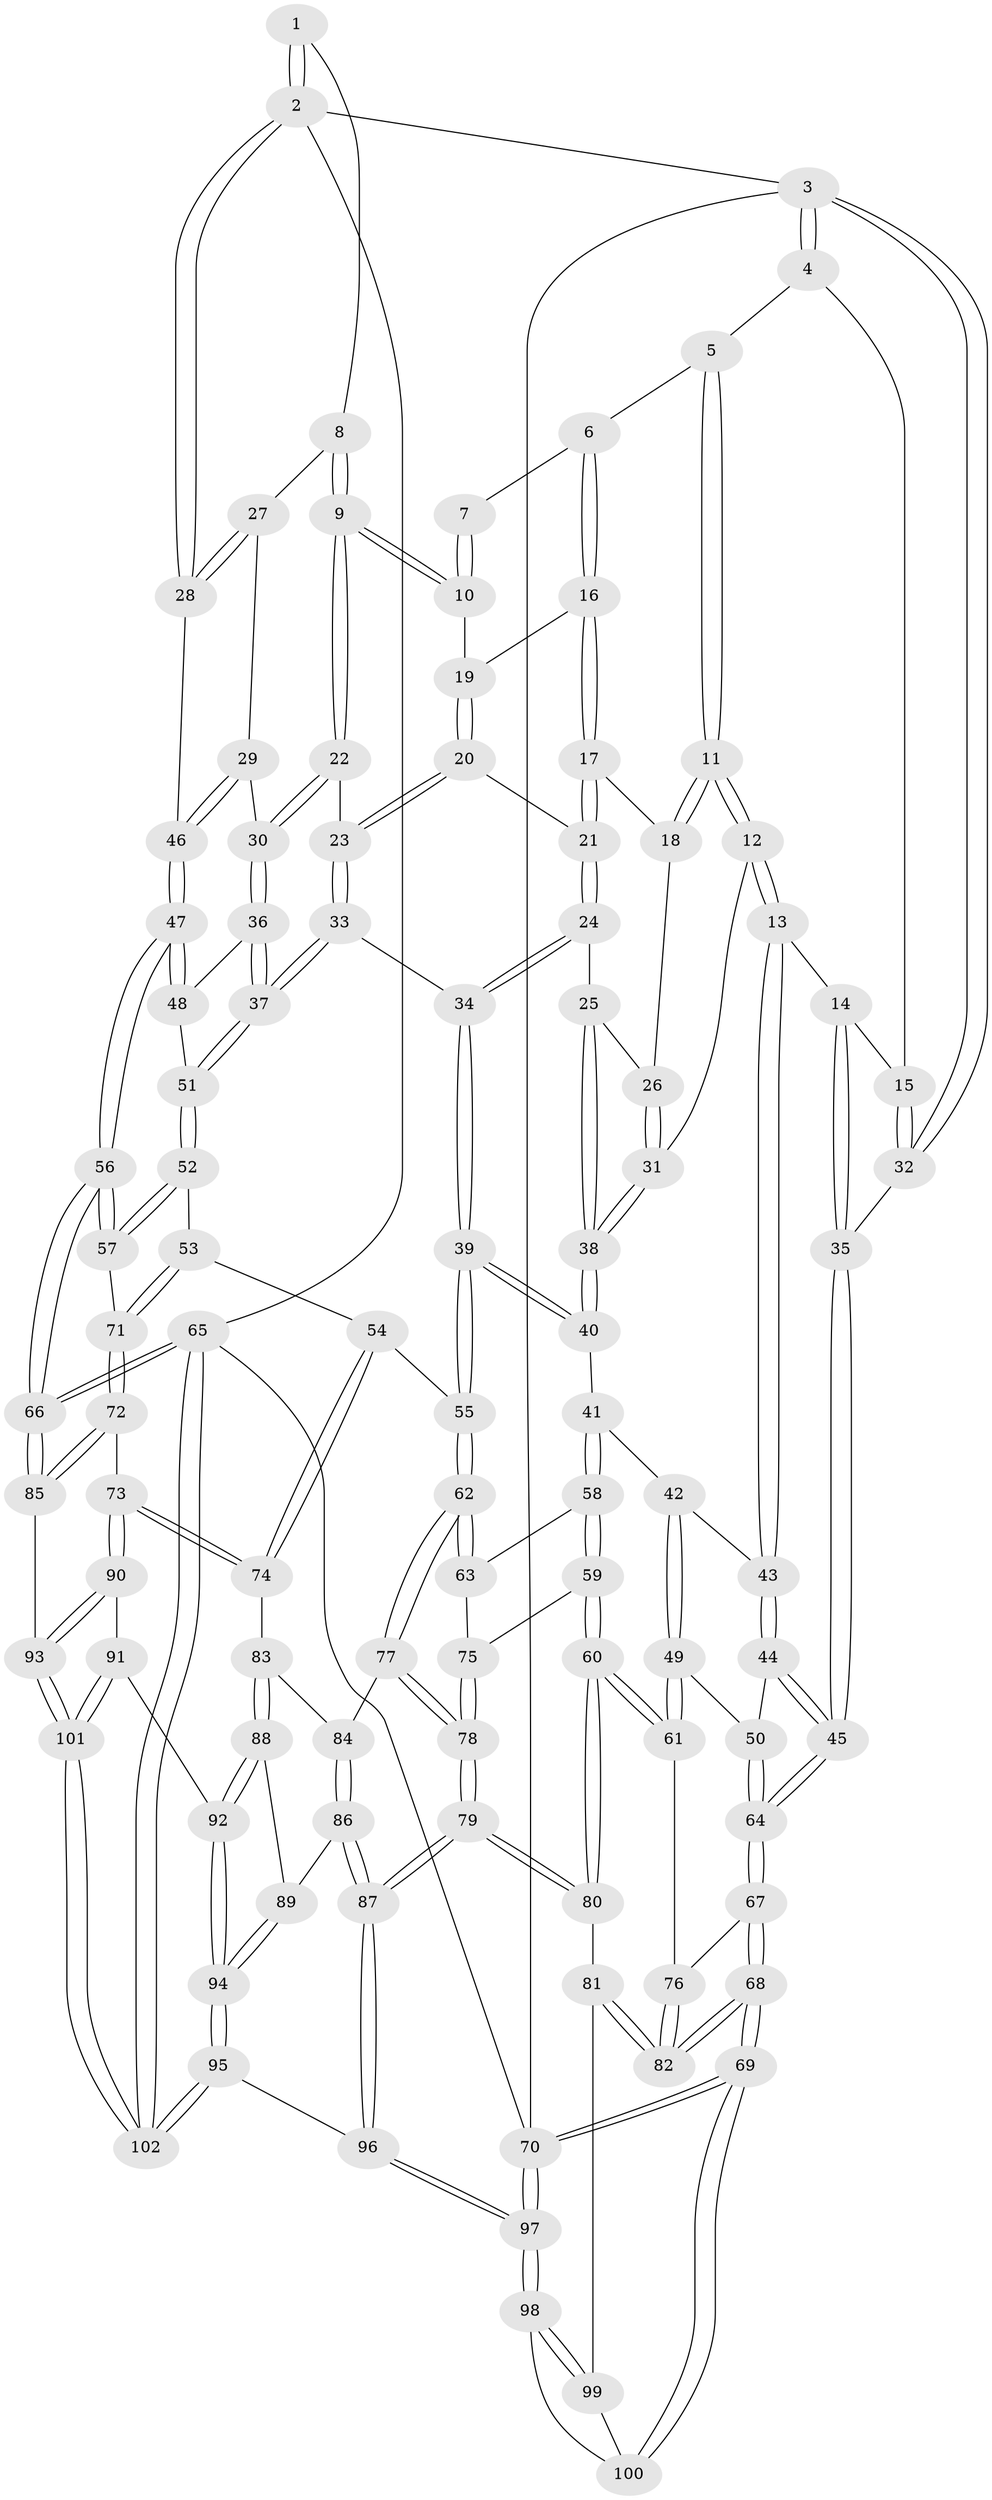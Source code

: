 // coarse degree distribution, {5: 0.2903225806451613, 4: 0.3548387096774194, 3: 0.2903225806451613, 6: 0.06451612903225806}
// Generated by graph-tools (version 1.1) at 2025/38/03/04/25 23:38:22]
// undirected, 102 vertices, 252 edges
graph export_dot {
  node [color=gray90,style=filled];
  1 [pos="+0.8511202927859952+0"];
  2 [pos="+1+0"];
  3 [pos="+0+0"];
  4 [pos="+0+0"];
  5 [pos="+0.2806205378114932+0"];
  6 [pos="+0.5622751240526072+0"];
  7 [pos="+0.6528799350640879+0"];
  8 [pos="+0.8655331519121983+0.08890962291496518"];
  9 [pos="+0.7883820836547827+0.14148816867872552"];
  10 [pos="+0.727762314296342+0.013566984893017709"];
  11 [pos="+0.2860992005249593+0.08255083770779875"];
  12 [pos="+0.23765746973373225+0.17972823699688634"];
  13 [pos="+0.22476484519806508+0.18563650499433548"];
  14 [pos="+0.11784804001174833+0.15185359839113718"];
  15 [pos="+0.1112565997835069+0.13792300728360238"];
  16 [pos="+0.5481579405517332+0"];
  17 [pos="+0.5274128452805947+0.042277586095539624"];
  18 [pos="+0.4686423994991531+0.10306570079216146"];
  19 [pos="+0.6368569675075101+0.0802379731125541"];
  20 [pos="+0.68690574316955+0.1586482763235984"];
  21 [pos="+0.5991134050857969+0.1753830372337135"];
  22 [pos="+0.7832530314027693+0.1515857570648311"];
  23 [pos="+0.7476091424946438+0.1778427081201873"];
  24 [pos="+0.5372965904045538+0.23260122025416471"];
  25 [pos="+0.5127466308944139+0.23550240934347752"];
  26 [pos="+0.47296757216459717+0.12995587650879092"];
  27 [pos="+0.9193992164617918+0.09303326556603438"];
  28 [pos="+1+0.07927474836398851"];
  29 [pos="+0.9317515797468098+0.2694916749851092"];
  30 [pos="+0.9249458799808293+0.27042916445349663"];
  31 [pos="+0.33745723016714724+0.24745307872673614"];
  32 [pos="+0+0"];
  33 [pos="+0.7146923446903112+0.33646352655608475"];
  34 [pos="+0.6854784073537127+0.34093156792943796"];
  35 [pos="+0+0.277624005068922"];
  36 [pos="+0.9020855148663036+0.29950239176979615"];
  37 [pos="+0.7675051618135076+0.3865933142338556"];
  38 [pos="+0.4257660754988003+0.3262644357620415"];
  39 [pos="+0.5161431348505043+0.45429916312022584"];
  40 [pos="+0.43119240571382694+0.380198558375161"];
  41 [pos="+0.33149183006422606+0.43630675327074997"];
  42 [pos="+0.25040041251692474+0.3712585688805602"];
  43 [pos="+0.18186376845844895+0.3003750140479364"];
  44 [pos="+0.1459855855070431+0.3379990738340804"];
  45 [pos="+0+0.3486768087980636"];
  46 [pos="+1+0.26289748958356707"];
  47 [pos="+1+0.5501615230693928"];
  48 [pos="+0.9299853039963472+0.4098991313977145"];
  49 [pos="+0.17469699851610124+0.5050451533883781"];
  50 [pos="+0.1525256019498137+0.45515711424216954"];
  51 [pos="+0.7684952201386889+0.3890786673813239"];
  52 [pos="+0.7705228454757934+0.4118482560387287"];
  53 [pos="+0.6688130706741263+0.520280694043403"];
  54 [pos="+0.6451289036457303+0.532217850085569"];
  55 [pos="+0.5286101255456946+0.5123337549219995"];
  56 [pos="+1+0.6042418524023373"];
  57 [pos="+0.846836608148703+0.5594731113747595"];
  58 [pos="+0.2967477261390993+0.4862608118517511"];
  59 [pos="+0.2655610807411257+0.5218992478372361"];
  60 [pos="+0.21934792418286828+0.5500761863060445"];
  61 [pos="+0.18143171254685178+0.5226743701402923"];
  62 [pos="+0.5279878337933094+0.5142043891487409"];
  63 [pos="+0.43190331395216913+0.5560392837813966"];
  64 [pos="+0+0.41651727218235207"];
  65 [pos="+1+1"];
  66 [pos="+1+0.7967052240356886"];
  67 [pos="+0+0.4214786979297254"];
  68 [pos="+0+0.717018462807133"];
  69 [pos="+0+0.8822916813814755"];
  70 [pos="+0+1"];
  71 [pos="+0.8145340862875333+0.5845487090764918"];
  72 [pos="+0.7544903540687911+0.6532305070822043"];
  73 [pos="+0.7423169467583735+0.6635735965573734"];
  74 [pos="+0.7164326710050093+0.6559063764422496"];
  75 [pos="+0.3904671715289377+0.5843408897162131"];
  76 [pos="+0.1350938201038378+0.5311654785309493"];
  77 [pos="+0.5299281663526505+0.5593219001540888"];
  78 [pos="+0.3803661708468811+0.6486989778776108"];
  79 [pos="+0.348151287165013+0.7652227189807065"];
  80 [pos="+0.2233690175101592+0.7361177192978089"];
  81 [pos="+0.20462226418797125+0.747115563352563"];
  82 [pos="+0+0.712933848959213"];
  83 [pos="+0.6573544289661463+0.6666990212909808"];
  84 [pos="+0.5338311382303448+0.5979441824020921"];
  85 [pos="+1+0.8058305214316546"];
  86 [pos="+0.4720185504572512+0.7677995457150945"];
  87 [pos="+0.35570828343126837+0.7694189458682321"];
  88 [pos="+0.5672866157481775+0.7874177336679559"];
  89 [pos="+0.4891893902164779+0.7794125354412096"];
  90 [pos="+0.755702031571928+0.7725838820540779"];
  91 [pos="+0.694937019039832+0.8498549177629875"];
  92 [pos="+0.6682357765129825+0.8425966821052288"];
  93 [pos="+1+0.8115414037030756"];
  94 [pos="+0.5144211586425712+0.981606156762284"];
  95 [pos="+0.4911999608049273+1"];
  96 [pos="+0.35654649640725194+1"];
  97 [pos="+0.24332786305606963+1"];
  98 [pos="+0.18203418335509408+0.9947665109610412"];
  99 [pos="+0.20174963507148744+0.7595673951856987"];
  100 [pos="+0.0555227280117872+0.915902594412163"];
  101 [pos="+0.7351690547078976+0.9589524676131785"];
  102 [pos="+0.7174596283939491+1"];
  1 -- 2;
  1 -- 2;
  1 -- 8;
  2 -- 3;
  2 -- 28;
  2 -- 28;
  2 -- 65;
  3 -- 4;
  3 -- 4;
  3 -- 32;
  3 -- 32;
  3 -- 70;
  4 -- 5;
  4 -- 15;
  5 -- 6;
  5 -- 11;
  5 -- 11;
  6 -- 7;
  6 -- 16;
  6 -- 16;
  7 -- 10;
  7 -- 10;
  8 -- 9;
  8 -- 9;
  8 -- 27;
  9 -- 10;
  9 -- 10;
  9 -- 22;
  9 -- 22;
  10 -- 19;
  11 -- 12;
  11 -- 12;
  11 -- 18;
  11 -- 18;
  12 -- 13;
  12 -- 13;
  12 -- 31;
  13 -- 14;
  13 -- 43;
  13 -- 43;
  14 -- 15;
  14 -- 35;
  14 -- 35;
  15 -- 32;
  15 -- 32;
  16 -- 17;
  16 -- 17;
  16 -- 19;
  17 -- 18;
  17 -- 21;
  17 -- 21;
  18 -- 26;
  19 -- 20;
  19 -- 20;
  20 -- 21;
  20 -- 23;
  20 -- 23;
  21 -- 24;
  21 -- 24;
  22 -- 23;
  22 -- 30;
  22 -- 30;
  23 -- 33;
  23 -- 33;
  24 -- 25;
  24 -- 34;
  24 -- 34;
  25 -- 26;
  25 -- 38;
  25 -- 38;
  26 -- 31;
  26 -- 31;
  27 -- 28;
  27 -- 28;
  27 -- 29;
  28 -- 46;
  29 -- 30;
  29 -- 46;
  29 -- 46;
  30 -- 36;
  30 -- 36;
  31 -- 38;
  31 -- 38;
  32 -- 35;
  33 -- 34;
  33 -- 37;
  33 -- 37;
  34 -- 39;
  34 -- 39;
  35 -- 45;
  35 -- 45;
  36 -- 37;
  36 -- 37;
  36 -- 48;
  37 -- 51;
  37 -- 51;
  38 -- 40;
  38 -- 40;
  39 -- 40;
  39 -- 40;
  39 -- 55;
  39 -- 55;
  40 -- 41;
  41 -- 42;
  41 -- 58;
  41 -- 58;
  42 -- 43;
  42 -- 49;
  42 -- 49;
  43 -- 44;
  43 -- 44;
  44 -- 45;
  44 -- 45;
  44 -- 50;
  45 -- 64;
  45 -- 64;
  46 -- 47;
  46 -- 47;
  47 -- 48;
  47 -- 48;
  47 -- 56;
  47 -- 56;
  48 -- 51;
  49 -- 50;
  49 -- 61;
  49 -- 61;
  50 -- 64;
  50 -- 64;
  51 -- 52;
  51 -- 52;
  52 -- 53;
  52 -- 57;
  52 -- 57;
  53 -- 54;
  53 -- 71;
  53 -- 71;
  54 -- 55;
  54 -- 74;
  54 -- 74;
  55 -- 62;
  55 -- 62;
  56 -- 57;
  56 -- 57;
  56 -- 66;
  56 -- 66;
  57 -- 71;
  58 -- 59;
  58 -- 59;
  58 -- 63;
  59 -- 60;
  59 -- 60;
  59 -- 75;
  60 -- 61;
  60 -- 61;
  60 -- 80;
  60 -- 80;
  61 -- 76;
  62 -- 63;
  62 -- 63;
  62 -- 77;
  62 -- 77;
  63 -- 75;
  64 -- 67;
  64 -- 67;
  65 -- 66;
  65 -- 66;
  65 -- 102;
  65 -- 102;
  65 -- 70;
  66 -- 85;
  66 -- 85;
  67 -- 68;
  67 -- 68;
  67 -- 76;
  68 -- 69;
  68 -- 69;
  68 -- 82;
  68 -- 82;
  69 -- 70;
  69 -- 70;
  69 -- 100;
  69 -- 100;
  70 -- 97;
  70 -- 97;
  71 -- 72;
  71 -- 72;
  72 -- 73;
  72 -- 85;
  72 -- 85;
  73 -- 74;
  73 -- 74;
  73 -- 90;
  73 -- 90;
  74 -- 83;
  75 -- 78;
  75 -- 78;
  76 -- 82;
  76 -- 82;
  77 -- 78;
  77 -- 78;
  77 -- 84;
  78 -- 79;
  78 -- 79;
  79 -- 80;
  79 -- 80;
  79 -- 87;
  79 -- 87;
  80 -- 81;
  81 -- 82;
  81 -- 82;
  81 -- 99;
  83 -- 84;
  83 -- 88;
  83 -- 88;
  84 -- 86;
  84 -- 86;
  85 -- 93;
  86 -- 87;
  86 -- 87;
  86 -- 89;
  87 -- 96;
  87 -- 96;
  88 -- 89;
  88 -- 92;
  88 -- 92;
  89 -- 94;
  89 -- 94;
  90 -- 91;
  90 -- 93;
  90 -- 93;
  91 -- 92;
  91 -- 101;
  91 -- 101;
  92 -- 94;
  92 -- 94;
  93 -- 101;
  93 -- 101;
  94 -- 95;
  94 -- 95;
  95 -- 96;
  95 -- 102;
  95 -- 102;
  96 -- 97;
  96 -- 97;
  97 -- 98;
  97 -- 98;
  98 -- 99;
  98 -- 99;
  98 -- 100;
  99 -- 100;
  101 -- 102;
  101 -- 102;
}
